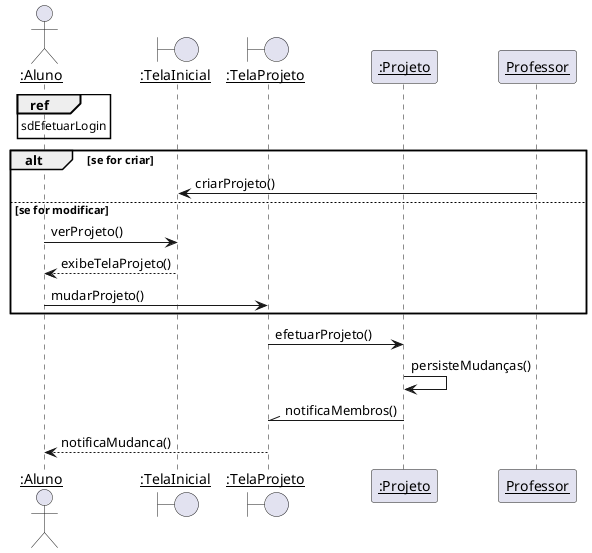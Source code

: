 @startuml
skinparam sequenceParticipant underline

actor ":Aluno" as Aluno
boundary ":TelaInicial" as TelaInicial
boundary ":TelaProjeto" as TelaProjeto
participant ":Projeto" as Projeto

ref over Aluno : sdEfetuarLogin

alt se for criar
    Professor -> TelaInicial : criarProjeto()
else se for modificar
    Aluno -> TelaInicial : verProjeto()
    TelaInicial --> Aluno : exibeTelaProjeto()
    Aluno -> TelaProjeto : mudarProjeto()
end

TelaProjeto -> Projeto : efetuarProjeto()
Projeto -> Projeto : persisteMudanças()
Projeto -\\ TelaProjeto : notificaMembros()
TelaProjeto --> Aluno : notificaMudanca()
@enduml

